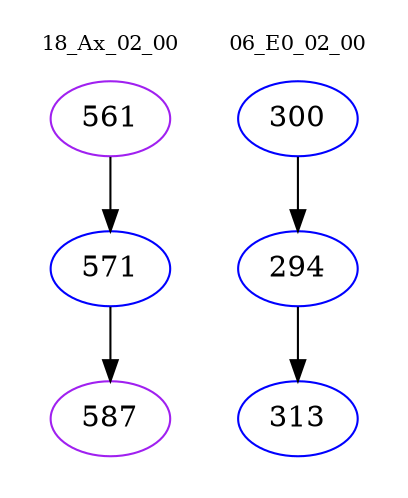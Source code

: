 digraph{
subgraph cluster_0 {
color = white
label = "18_Ax_02_00";
fontsize=10;
T0_561 [label="561", color="purple"]
T0_561 -> T0_571 [color="black"]
T0_571 [label="571", color="blue"]
T0_571 -> T0_587 [color="black"]
T0_587 [label="587", color="purple"]
}
subgraph cluster_1 {
color = white
label = "06_E0_02_00";
fontsize=10;
T1_300 [label="300", color="blue"]
T1_300 -> T1_294 [color="black"]
T1_294 [label="294", color="blue"]
T1_294 -> T1_313 [color="black"]
T1_313 [label="313", color="blue"]
}
}
